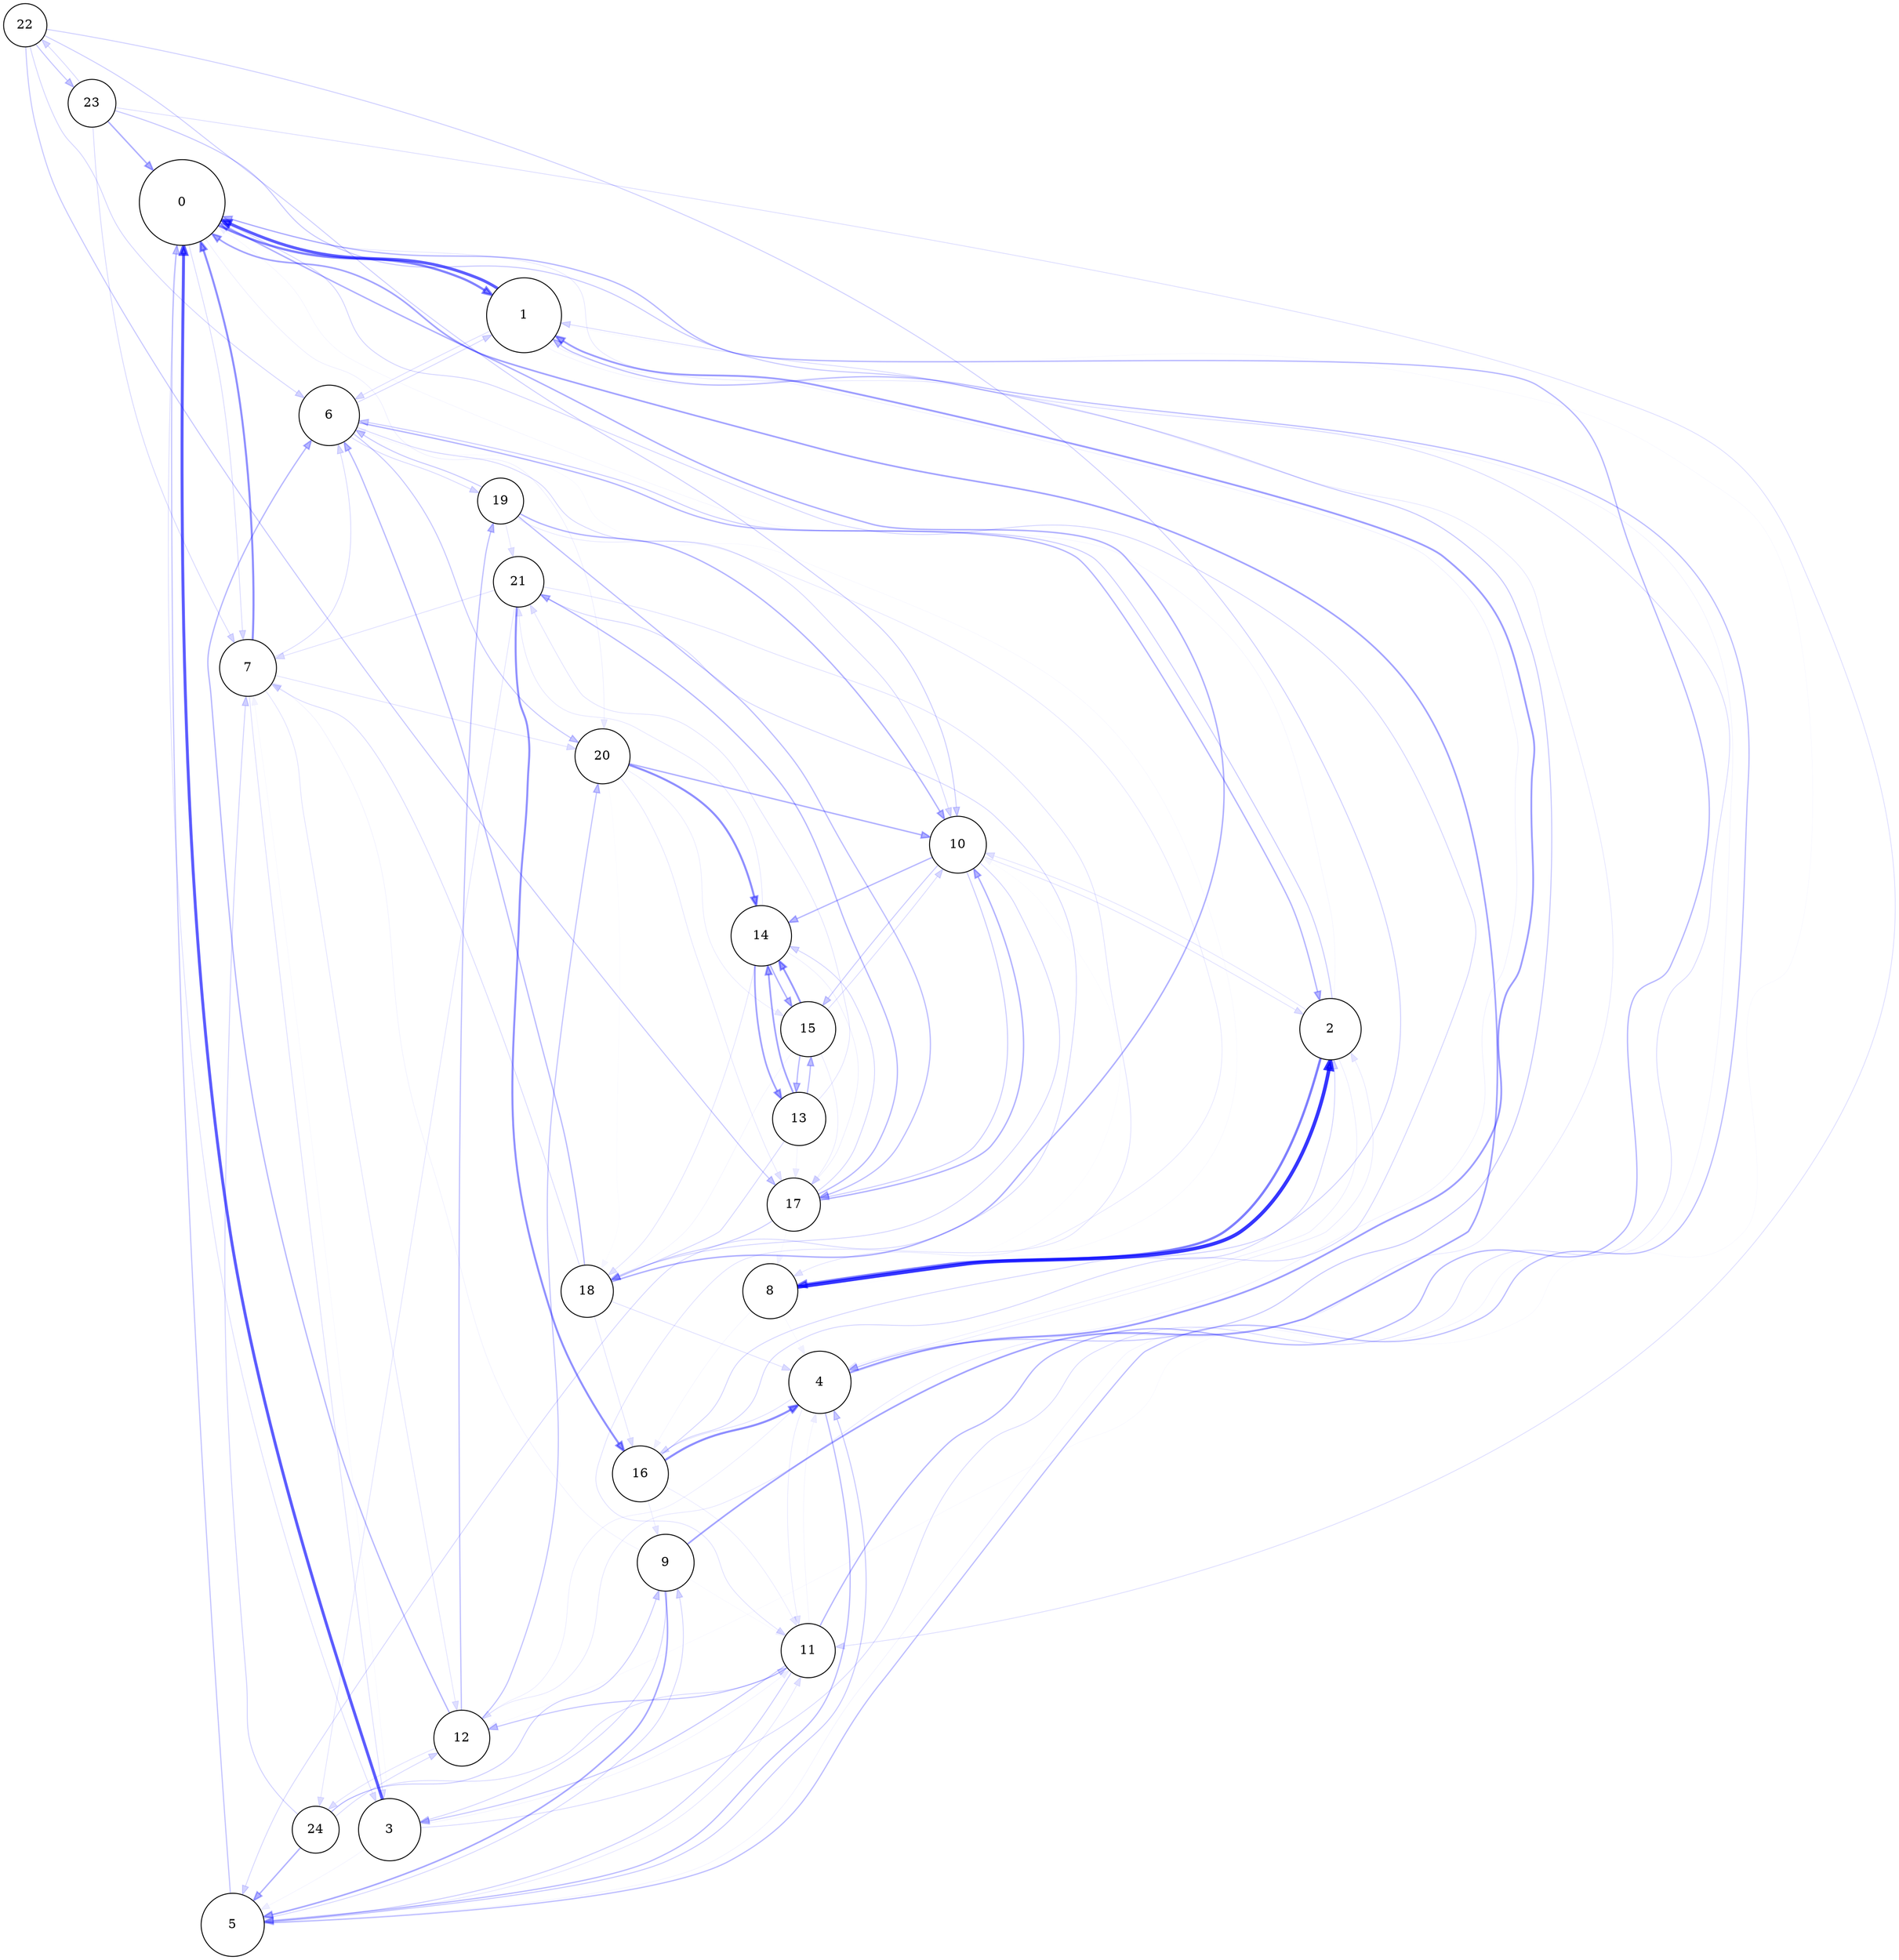 strict digraph  {
	graph [dpi=72,
		outputorder=edgesfirst,
		splines=true
	];
	node [fillcolor=white,
		fixedsize=true,
		shape=circle,
		style=filled
	];
	0	 [pos="734.950000,1356.800000!",
		width=1.3149347086];
	1	 [pos="1357.700000,693.660000!",
		width=1.15161212811];
	0 -> 1	 [color="#0000ff7d",
		penwidth=2.50200843045,
		weight=0.490205802132];
	3	 [pos="1336.800000,858.910000!",
		width=0.963180880181];
	0 -> 3	 [color="#0000ff24",
		penwidth=0.822910984379,
		weight=0.147532853955];
	7	 [pos="410.310000,1294.900000!",
		width=0.87807603364];
	0 -> 7	 [color="#0000ff27",
		penwidth=0.855715348376,
		weight=0.154227622118];
	12	 [pos="568.720000,1346.400000!",
		width=0.858674418507];
	0 -> 12	 [color="#0000ff1d",
		penwidth=0.671038928837,
		weight=0.116538556906];
	20	 [pos="734.950000,30.500000!",
		width=0.841089344449];
	0 -> 20	 [color="#0000ff17",
		penwidth=0.548326307959,
		weight=0.0914951648897];
	1 -> 0	 [color="#0000ffa2",
		penwidth=3.20787037037,
		weight=0.634259259259];
	4	 [pos="155.660000,1084.200000!",
		width=0.953417189458];
	1 -> 4	 [color="#0000ff16",
		penwidth=0.526481481481,
		weight=0.087037037037];
	5	 [pos="1275.500000,1013.800000!",
		width=0.967986343603];
	1 -> 5	 [color="#0000ff13",
		penwidth=0.475061728395,
		weight=0.0765432098765];
	6	 [pos="269.680000,181.680000!",
		width=0.935519389562];
	1 -> 6	 [color="#0000ff26",
		penwidth=0.845586419753,
		weight=0.152160493827];
	1 -> 12	 [color="#0000ff0c",
		penwidth=0.345,
		weight=0.05];
	2	 [pos="34.000000,610.380000!",
		width=0.940626631876];
	2 -> 0	 [color="#0000ff10",
		penwidth=0.408747220163,
		weight=0.063009636768];
	2 -> 4	 [color="#0000ff19",
		penwidth=0.579466271312,
		weight=0.0978502594514];
	2 -> 6	 [color="#0000ff34",
		penwidth=1.11341734618,
		weight=0.206819866568];
	8	 [pos="75.422000,449.050000!",
		width=0.848479720584];
	2 -> 8	 [color="#0000ff81",
		penwidth=2.58087472202,
		weight=0.506300963677];
	10	 [pos="568.720000,40.958000!",
		width=0.881838076882];
	2 -> 10	 [color="#0000ff20",
		penwidth=0.717494440326,
		weight=0.126019273536];
	3 -> 0	 [color="#0000ffa3",
		penwidth=3.23702201622,
		weight=0.640208574739];
	3 -> 1	 [color="#0000ff28",
		penwidth=0.869351100811,
		weight=0.157010428737];
	3 -> 5	 [color="#0000ff12",
		penwidth=0.449188876014,
		weight=0.0712630359212];
	3 -> 7	 [color="#0000ff0d",
		penwidth=0.364020857474,
		weight=0.0538818076477];
	11	 [pos="898.570000,1325.600000!",
		width=0.827708042055];
	3 -> 11	 [color="#0000ff13",
		penwidth=0.480417149479,
		weight=0.0776361529548];
	4 -> 1	 [color="#0000ff61",
		penwidth=1.99035532995,
		weight=0.38578680203];
	4 -> 2	 [color="#0000ff1b",
		penwidth=0.629441624365,
		weight=0.108049311095];
	4 -> 5	 [color="#0000ff43",
		penwidth=1.38274111675,
		weight=0.261783901378];
	4 -> 11	 [color="#0000ff1b",
		penwidth=0.625888324873,
		weight=0.107324147933];
	16	 [pos="75.422000,938.270000!",
		width=0.861779882676];
	4 -> 16	 [color="#0000ff23",
		penwidth=0.771573604061,
		weight=0.137055837563];
	5 -> 0	 [color="#0000ff3c",
		penwidth=1.26520998865,
		weight=0.237797956867];
	5 -> 1	 [color="#0000ff41",
		penwidth=1.37644721907,
		weight=0.260499432463];
	5 -> 4	 [color="#0000ff36",
		penwidth=1.14841089671,
		weight=0.213961407491];
	9	 [pos="1177.600000,1148.500000!",
		width=0.868249870922];
	5 -> 9	 [color="#0000ff2b",
		penwidth=0.928717366629,
		weight=0.16912599319];
	5 -> 11	 [color="#0000ff1e",
		penwidth=0.681214528944,
		weight=0.118615209989];
	6 -> 1	 [color="#0000ff2a",
		penwidth=0.914366197183,
		weight=0.166197183099];
	6 -> 2	 [color="#0000ff49",
		penwidth=1.51248826291,
		weight=0.288262910798];
	6 -> 10	 [color="#0000ff2a",
		penwidth=0.914366197183,
		weight=0.166197183099];
	19	 [pos="155.660000,303.090000!",
		width=0.714452488442];
	6 -> 19	 [color="#0000ff28",
		penwidth=0.900563380282,
		weight=0.16338028169];
	6 -> 20	 [color="#0000ff37",
		penwidth=1.15821596244,
		weight=0.215962441315];
	7 -> 0	 [color="#0000ff70",
		penwidth=2.24747826087,
		weight=0.438260869565];
	7 -> 3	 [color="#0000ff24",
		penwidth=0.820086956522,
		weight=0.146956521739];
	7 -> 6	 [color="#0000ff27",
		penwidth=0.849913043478,
		weight=0.153043478261];
	7 -> 12	 [color="#0000ff20",
		penwidth=0.730608695652,
		weight=0.128695652174];
	7 -> 20	 [color="#0000ff22",
		penwidth=0.751913043478,
		weight=0.133043478261];
	8 -> 2	 [color="#0000ffc9",
		penwidth=3.96182190379,
		weight=0.78812691914];
	8 -> 4	 [color="#0000ff0e",
		penwidth=0.375844421699,
		weight=0.0562947799386];
	8 -> 6	 [color="#0000ff0d",
		penwidth=0.35076765609,
		weight=0.0511770726714];
	8 -> 10	 [color="#0000ff09",
		penwidth=0.290583418628,
		weight=0.0388945752303];
	8 -> 16	 [color="#0000ff10",
		penwidth=0.420982599795,
		weight=0.0655066530194];
	9 -> 0	 [color="#0000ff5b",
		penwidth=1.84262144821,
		weight=0.355637030247];
	9 -> 3	 [color="#0000ff2c",
		penwidth=0.957836846929,
		weight=0.175068744271];
	9 -> 5	 [color="#0000ff56",
		penwidth=1.75728689276,
		weight=0.338221814849];
	9 -> 7	 [color="#0000ff14",
		penwidth=0.495233730522,
		weight=0.0806599450046];
	9 -> 11	 [color="#0000ff0c",
		penwidth=0.347021081577,
		weight=0.0504124656279];
	10 -> 2	 [color="#0000ff22",
		penwidth=0.752203975799,
		weight=0.133102852204];
	14	 [pos="1177.600000,238.800000!",
		width=0.931793258521];
	10 -> 14	 [color="#0000ff47",
		penwidth=1.46369922213,
		weight=0.278305963699];
	15	 [pos="1336.800000,528.410000!",
		width=0.849370291217];
	10 -> 15	 [color="#0000ff34",
		penwidth=1.11218668971,
		weight=0.206568712187];
	17	 [pos="1049.300000,132.630000!",
		width=0.814745397879];
	10 -> 17	 [color="#0000ff34",
		penwidth=1.11642178047,
		weight=0.207433016422];
	18	 [pos="898.570000,61.710000!",
		width=0.807958713697];
	10 -> 18	 [color="#0000ff2c",
		penwidth=0.955488331893,
		weight=0.174589455488];
	11 -> 0	 [color="#0000ff47",
		penwidth=1.46784452297,
		weight=0.279151943463];
	11 -> 3	 [color="#0000ff38",
		penwidth=1.19658421673,
		weight=0.223792697291];
	11 -> 4	 [color="#0000ff12",
		penwidth=0.44628975265,
		weight=0.0706713780919];
	11 -> 5	 [color="#0000ff32",
		penwidth=1.0753828033,
		weight=0.199057714959];
	11 -> 12	 [color="#0000ff3a",
		penwidth=1.21389870436,
		weight=0.227326266196];
	12 -> 4	 [color="#0000ff18",
		penwidth=0.577435897436,
		weight=0.0974358974359];
	12 -> 6	 [color="#0000ff47",
		penwidth=1.46948717949,
		weight=0.279487179487];
	12 -> 19	 [color="#0000ff40",
		penwidth=1.33128205128,
		weight=0.251282051282];
	12 -> 20	 [color="#0000ff3c",
		penwidth=1.2558974359,
		weight=0.235897435897];
	24	 [pos="1049.300000,1254.700000!",
		width=0.719323774067];
	12 -> 24	 [color="#0000ff22",
		penwidth=0.765897435897,
		weight=0.135897435897];
	13	 [pos="1275.500000,373.550000!",
		width=0.815140063109];
	13 -> 14	 [color="#0000ff5c",
		penwidth=1.87713534823,
		weight=0.362680683311];
	13 -> 15	 [color="#0000ff41",
		penwidth=1.38134034166,
		weight=0.261498028909];
	13 -> 17	 [color="#0000ff14",
		penwidth=0.486333771353,
		weight=0.0788436268068];
	13 -> 18	 [color="#0000ff2b",
		penwidth=0.924178712221,
		weight=0.168199737188];
	21	 [pos="34.000000,776.940000!",
		width=0.778498283534];
	13 -> 21	 [color="#0000ff20",
		penwidth=0.731011826544,
		weight=0.128777923784];
	14 -> 13	 [color="#0000ff5c",
		penwidth=1.87255033557,
		weight=0.361744966443];
	14 -> 15	 [color="#0000ff4d",
		penwidth=1.58315436242,
		weight=0.302684563758];
	14 -> 17	 [color="#0000ff18",
		penwidth=0.563691275168,
		weight=0.0946308724832];
	14 -> 18	 [color="#0000ff20",
		penwidth=0.721543624161,
		weight=0.126845637584];
	14 -> 21	 [color="#0000ff1d",
		penwidth=0.659060402685,
		weight=0.114093959732];
	15 -> 10	 [color="#0000ff27",
		penwidth=0.858151609553,
		weight=0.154724818276];
	15 -> 13	 [color="#0000ff45",
		penwidth=1.42294911734,
		weight=0.269989615784];
	15 -> 14	 [color="#0000ff64",
		penwidth=2.02845275182,
		weight=0.393561786085];
	15 -> 17	 [color="#0000ff1b",
		penwidth=0.629179646937,
		weight=0.107995846314];
	15 -> 18	 [color="#0000ff12",
		penwidth=0.461266874351,
		weight=0.073727933541];
	16 -> 0	 [color="#0000ff2c",
		penwidth=0.946913580247,
		weight=0.172839506173];
	16 -> 2	 [color="#0000ff2c",
		penwidth=0.946913580247,
		weight=0.172839506173];
	16 -> 4	 [color="#0000ff71",
		penwidth=2.29639126306,
		weight=0.44824311491];
	16 -> 9	 [color="#0000ff1a",
		penwidth=0.616524216524,
		weight=0.105413105413];
	16 -> 11	 [color="#0000ff19",
		penwidth=0.593257359924,
		weight=0.100664767331];
	17 -> 8	 [color="#0000ff0d",
		penwidth=0.35,
		weight=0.0510204081633];
	17 -> 10	 [color="#0000ff4c",
		penwidth=1.57142857143,
		weight=0.30029154519];
	17 -> 14	 [color="#0000ff2b",
		penwidth=0.935714285714,
		weight=0.17055393586];
	17 -> 18	 [color="#0000ff34",
		penwidth=1.1,
		weight=0.204081632653];
	17 -> 21	 [color="#0000ff46",
		penwidth=1.44285714286,
		weight=0.274052478134];
	18 -> 0	 [color="#0000ff4f",
		penwidth=1.63082287308,
		weight=0.312412831241];
	18 -> 4	 [color="#0000ff23",
		penwidth=0.776569037657,
		weight=0.138075313808];
	18 -> 6	 [color="#0000ff44",
		penwidth=1.4189679219,
		weight=0.269177126918];
	18 -> 7	 [color="#0000ff27",
		penwidth=0.851743375174,
		weight=0.153417015342];
	18 -> 16	 [color="#0000ff20",
		penwidth=0.72189679219,
		weight=0.126917712692];
	19 -> 6	 [color="#0000ff36",
		penwidth=1.14712328767,
		weight=0.213698630137];
	19 -> 8	 [color="#0000ff1c",
		penwidth=0.650410958904,
		weight=0.112328767123];
	19 -> 10	 [color="#0000ff4b",
		penwidth=1.53643835616,
		weight=0.293150684932];
	19 -> 17	 [color="#0000ff41",
		penwidth=1.37534246575,
		weight=0.260273972603];
	19 -> 21	 [color="#0000ff1e",
		penwidth=0.690684931507,
		weight=0.120547945205];
	20 -> 10	 [color="#0000ff4e",
		penwidth=1.59663043478,
		weight=0.305434782609];
	20 -> 14	 [color="#0000ff70",
		penwidth=2.26239130435,
		weight=0.441304347826];
	20 -> 15	 [color="#0000ff19",
		penwidth=0.595326086957,
		weight=0.101086956522];
	20 -> 17	 [color="#0000ff1d",
		penwidth=0.669891304348,
		weight=0.116304347826];
	20 -> 18	 [color="#0000ff09",
		penwidth=0.275760869565,
		weight=0.0358695652174];
	21 -> 5	 [color="#0000ff2a",
		penwidth=0.916666666667,
		weight=0.166666666667];
	21 -> 7	 [color="#0000ff23",
		penwidth=0.783173076923,
		weight=0.139423076923];
	21 -> 11	 [color="#0000ff22",
		penwidth=0.751762820513,
		weight=0.133012820513];
	21 -> 16	 [color="#0000ff6e",
		penwidth=2.21233974359,
		weight=0.43108974359];
	21 -> 24	 [color="#0000ff20",
		penwidth=0.736057692308,
		weight=0.129807692308];
	22	 [pos="410.310000,92.429000!",
		width=0.668712775145];
	22 -> 6	 [color="#0000ff2b",
		penwidth=0.934497816594,
		weight=0.170305676856];
	22 -> 8	 [color="#0000ff30",
		penwidth=1.04148471616,
		weight=0.192139737991];
	22 -> 10	 [color="#0000ff32",
		penwidth=1.06288209607,
		weight=0.196506550218];
	22 -> 17	 [color="#0000ff37",
		penwidth=1.16986899563,
		weight=0.218340611354];
	23	 [pos="269.680000,1205.600000!",
		width=0.739635533208];
	22 -> 23	 [color="#0000ff38",
		penwidth=1.19126637555,
		weight=0.222707423581];
	23 -> 0	 [color="#0000ff4f",
		penwidth=1.62727272727,
		weight=0.311688311688];
	23 -> 4	 [color="#0000ff37",
		penwidth=1.17121212121,
		weight=0.218614718615];
	23 -> 7	 [color="#0000ff28",
		penwidth=0.895454545455,
		weight=0.162337662338];
	23 -> 11	 [color="#0000ff24",
		penwidth=0.821212121212,
		weight=0.147186147186];
	23 -> 22	 [color="#0000ff28",
		penwidth=0.884848484848,
		weight=0.160173160173];
	24 -> 5	 [color="#0000ff4c",
		penwidth=1.56873385013,
		weight=0.299741602067];
	24 -> 7	 [color="#0000ff2f",
		penwidth=1.01162790698,
		weight=0.186046511628];
	24 -> 9	 [color="#0000ff32",
		penwidth=1.06227390181,
		weight=0.196382428941];
	24 -> 11	 [color="#0000ff28",
		penwidth=0.872351421189,
		weight=0.157622739018];
	24 -> 12	 [color="#0000ff28",
		penwidth=0.885012919897,
		weight=0.160206718346];
}